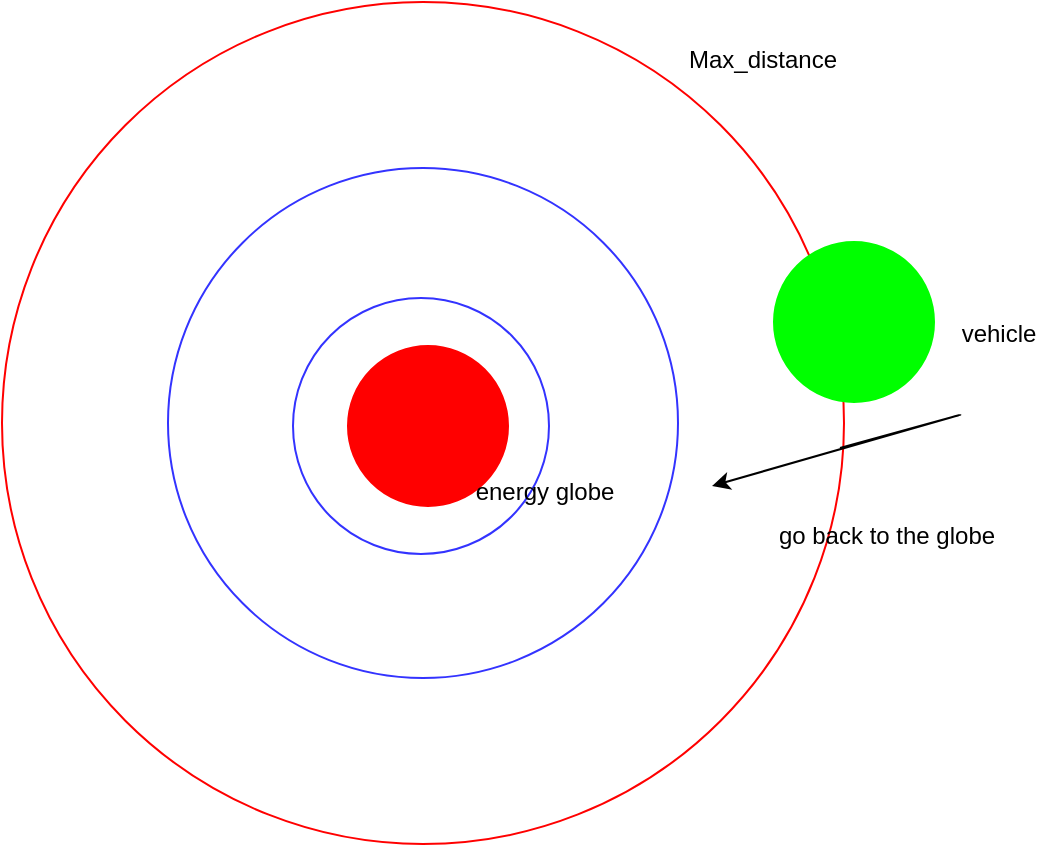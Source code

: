 <mxfile version="13.7.4" type="github">
  <diagram id="aZD_anM9bRSfopSpOvYS" name="第 1 页">
    <mxGraphModel dx="1038" dy="580" grid="0" gridSize="10" guides="1" tooltips="1" connect="1" arrows="1" fold="1" page="1" pageScale="1" pageWidth="827" pageHeight="1169" math="0" shadow="0">
      <root>
        <mxCell id="0" />
        <mxCell id="1" parent="0" />
        <mxCell id="Nuto2wc5YhjRaAoFwKKD-1" value="" style="ellipse;whiteSpace=wrap;html=1;aspect=fixed;strokeColor=#FF0000;fillColor=#FF0000;" vertex="1" parent="1">
          <mxGeometry x="350" y="245" width="80" height="80" as="geometry" />
        </mxCell>
        <mxCell id="Nuto2wc5YhjRaAoFwKKD-2" value="" style="ellipse;whiteSpace=wrap;html=1;aspect=fixed;fillColor=none;strokeColor=#3333FF;" vertex="1" parent="1">
          <mxGeometry x="260" y="156" width="255" height="255" as="geometry" />
        </mxCell>
        <mxCell id="Nuto2wc5YhjRaAoFwKKD-3" value="" style="ellipse;whiteSpace=wrap;html=1;aspect=fixed;strokeColor=#3333FF;fillColor=none;" vertex="1" parent="1">
          <mxGeometry x="322.5" y="221" width="128" height="128" as="geometry" />
        </mxCell>
        <mxCell id="Nuto2wc5YhjRaAoFwKKD-4" value="" style="ellipse;whiteSpace=wrap;html=1;aspect=fixed;fillColor=none;strokeColor=#FF0000;" vertex="1" parent="1">
          <mxGeometry x="177" y="73" width="421" height="421" as="geometry" />
        </mxCell>
        <mxCell id="Nuto2wc5YhjRaAoFwKKD-5" value="Max_distance" style="text;html=1;align=center;verticalAlign=middle;resizable=0;points=[];autosize=1;" vertex="1" parent="1">
          <mxGeometry x="515" y="93" width="84" height="18" as="geometry" />
        </mxCell>
        <mxCell id="Nuto2wc5YhjRaAoFwKKD-6" value="" style="ellipse;whiteSpace=wrap;html=1;aspect=fixed;strokeColor=#00FF00;fillColor=#00FF00;" vertex="1" parent="1">
          <mxGeometry x="563" y="193" width="80" height="80" as="geometry" />
        </mxCell>
        <mxCell id="Nuto2wc5YhjRaAoFwKKD-9" value="" style="endArrow=classic;html=1;" edge="1" parent="1">
          <mxGeometry width="50" height="50" relative="1" as="geometry">
            <mxPoint x="596" y="296" as="sourcePoint" />
            <mxPoint x="532" y="315" as="targetPoint" />
            <Array as="points">
              <mxPoint x="661" y="278" />
            </Array>
          </mxGeometry>
        </mxCell>
        <mxCell id="Nuto2wc5YhjRaAoFwKKD-10" value="vehicle" style="text;html=1;align=center;verticalAlign=middle;resizable=0;points=[];autosize=1;" vertex="1" parent="1">
          <mxGeometry x="651" y="230" width="48" height="18" as="geometry" />
        </mxCell>
        <mxCell id="Nuto2wc5YhjRaAoFwKKD-11" value="go back to the globe" style="text;html=1;align=center;verticalAlign=middle;resizable=0;points=[];autosize=1;" vertex="1" parent="1">
          <mxGeometry x="560" y="331" width="118" height="18" as="geometry" />
        </mxCell>
        <mxCell id="Nuto2wc5YhjRaAoFwKKD-12" value="energy globe" style="text;html=1;align=center;verticalAlign=middle;resizable=0;points=[];autosize=1;" vertex="1" parent="1">
          <mxGeometry x="408" y="309" width="80" height="18" as="geometry" />
        </mxCell>
      </root>
    </mxGraphModel>
  </diagram>
</mxfile>
